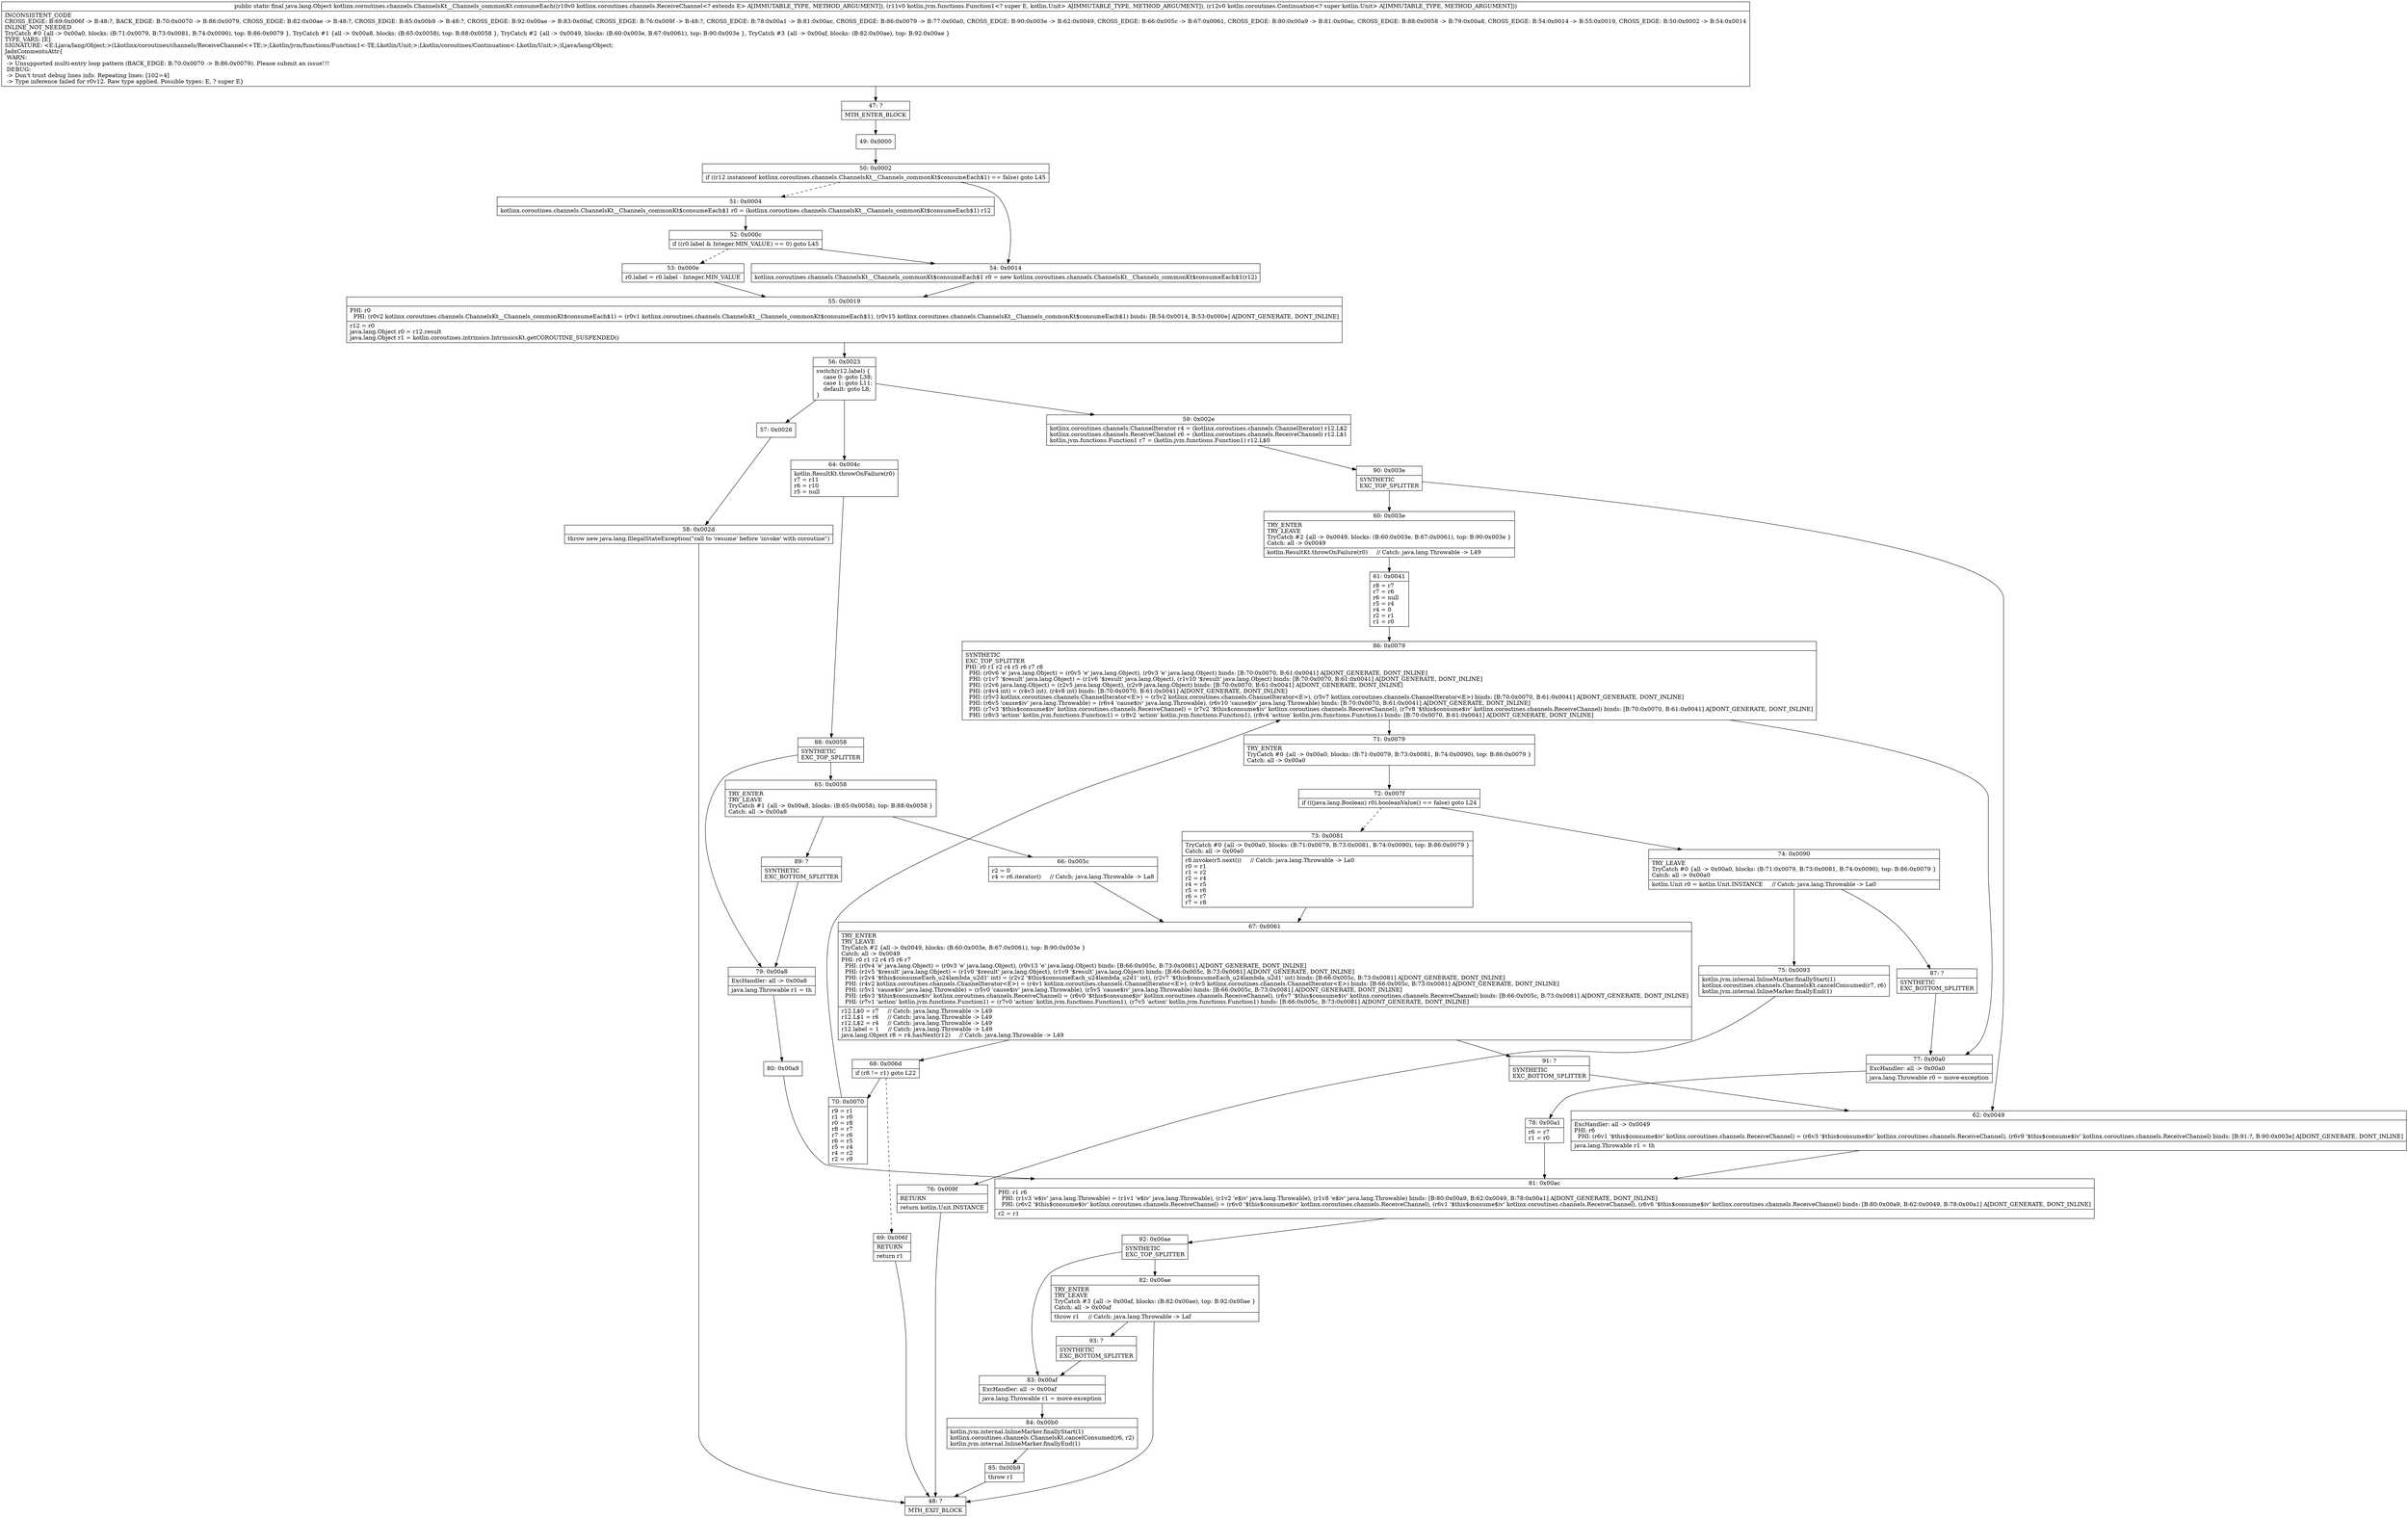 digraph "CFG forkotlinx.coroutines.channels.ChannelsKt__Channels_commonKt.consumeEach(Lkotlinx\/coroutines\/channels\/ReceiveChannel;Lkotlin\/jvm\/functions\/Function1;Lkotlin\/coroutines\/Continuation;)Ljava\/lang\/Object;" {
Node_47 [shape=record,label="{47\:\ ?|MTH_ENTER_BLOCK\l}"];
Node_49 [shape=record,label="{49\:\ 0x0000}"];
Node_50 [shape=record,label="{50\:\ 0x0002|if ((r12 instanceof kotlinx.coroutines.channels.ChannelsKt__Channels_commonKt$consumeEach$1) == false) goto L45\l}"];
Node_51 [shape=record,label="{51\:\ 0x0004|kotlinx.coroutines.channels.ChannelsKt__Channels_commonKt$consumeEach$1 r0 = (kotlinx.coroutines.channels.ChannelsKt__Channels_commonKt$consumeEach$1) r12\l}"];
Node_52 [shape=record,label="{52\:\ 0x000c|if ((r0.label & Integer.MIN_VALUE) == 0) goto L45\l}"];
Node_53 [shape=record,label="{53\:\ 0x000e|r0.label = r0.label \- Integer.MIN_VALUE\l}"];
Node_55 [shape=record,label="{55\:\ 0x0019|PHI: r0 \l  PHI: (r0v2 kotlinx.coroutines.channels.ChannelsKt__Channels_commonKt$consumeEach$1) = (r0v1 kotlinx.coroutines.channels.ChannelsKt__Channels_commonKt$consumeEach$1), (r0v15 kotlinx.coroutines.channels.ChannelsKt__Channels_commonKt$consumeEach$1) binds: [B:54:0x0014, B:53:0x000e] A[DONT_GENERATE, DONT_INLINE]\l|r12 = r0\ljava.lang.Object r0 = r12.result\ljava.lang.Object r1 = kotlin.coroutines.intrinsics.IntrinsicsKt.getCOROUTINE_SUSPENDED()\l}"];
Node_56 [shape=record,label="{56\:\ 0x0023|switch(r12.label) \{\l    case 0: goto L38;\l    case 1: goto L11;\l    default: goto L8;\l\}\l}"];
Node_57 [shape=record,label="{57\:\ 0x0026}"];
Node_58 [shape=record,label="{58\:\ 0x002d|throw new java.lang.IllegalStateException(\"call to 'resume' before 'invoke' with coroutine\")\l}"];
Node_48 [shape=record,label="{48\:\ ?|MTH_EXIT_BLOCK\l}"];
Node_59 [shape=record,label="{59\:\ 0x002e|kotlinx.coroutines.channels.ChannelIterator r4 = (kotlinx.coroutines.channels.ChannelIterator) r12.L$2\lkotlinx.coroutines.channels.ReceiveChannel r6 = (kotlinx.coroutines.channels.ReceiveChannel) r12.L$1\lkotlin.jvm.functions.Function1 r7 = (kotlin.jvm.functions.Function1) r12.L$0\l}"];
Node_90 [shape=record,label="{90\:\ 0x003e|SYNTHETIC\lEXC_TOP_SPLITTER\l}"];
Node_60 [shape=record,label="{60\:\ 0x003e|TRY_ENTER\lTRY_LEAVE\lTryCatch #2 \{all \-\> 0x0049, blocks: (B:60:0x003e, B:67:0x0061), top: B:90:0x003e \}\lCatch: all \-\> 0x0049\l|kotlin.ResultKt.throwOnFailure(r0)     \/\/ Catch: java.lang.Throwable \-\> L49\l}"];
Node_61 [shape=record,label="{61\:\ 0x0041|r8 = r7\lr7 = r6\lr6 = null\lr5 = r4\lr4 = 0\lr2 = r1\lr1 = r0\l}"];
Node_86 [shape=record,label="{86\:\ 0x0079|SYNTHETIC\lEXC_TOP_SPLITTER\lPHI: r0 r1 r2 r4 r5 r6 r7 r8 \l  PHI: (r0v6 'e' java.lang.Object) = (r0v5 'e' java.lang.Object), (r0v3 'e' java.lang.Object) binds: [B:70:0x0070, B:61:0x0041] A[DONT_GENERATE, DONT_INLINE]\l  PHI: (r1v7 '$result' java.lang.Object) = (r1v6 '$result' java.lang.Object), (r1v10 '$result' java.lang.Object) binds: [B:70:0x0070, B:61:0x0041] A[DONT_GENERATE, DONT_INLINE]\l  PHI: (r2v6 java.lang.Object) = (r2v5 java.lang.Object), (r2v9 java.lang.Object) binds: [B:70:0x0070, B:61:0x0041] A[DONT_GENERATE, DONT_INLINE]\l  PHI: (r4v4 int) = (r4v3 int), (r4v8 int) binds: [B:70:0x0070, B:61:0x0041] A[DONT_GENERATE, DONT_INLINE]\l  PHI: (r5v3 kotlinx.coroutines.channels.ChannelIterator\<E\>) = (r5v2 kotlinx.coroutines.channels.ChannelIterator\<E\>), (r5v7 kotlinx.coroutines.channels.ChannelIterator\<E\>) binds: [B:70:0x0070, B:61:0x0041] A[DONT_GENERATE, DONT_INLINE]\l  PHI: (r6v5 'cause$iv' java.lang.Throwable) = (r6v4 'cause$iv' java.lang.Throwable), (r6v10 'cause$iv' java.lang.Throwable) binds: [B:70:0x0070, B:61:0x0041] A[DONT_GENERATE, DONT_INLINE]\l  PHI: (r7v3 '$this$consume$iv' kotlinx.coroutines.channels.ReceiveChannel) = (r7v2 '$this$consume$iv' kotlinx.coroutines.channels.ReceiveChannel), (r7v8 '$this$consume$iv' kotlinx.coroutines.channels.ReceiveChannel) binds: [B:70:0x0070, B:61:0x0041] A[DONT_GENERATE, DONT_INLINE]\l  PHI: (r8v3 'action' kotlin.jvm.functions.Function1) = (r8v2 'action' kotlin.jvm.functions.Function1), (r8v4 'action' kotlin.jvm.functions.Function1) binds: [B:70:0x0070, B:61:0x0041] A[DONT_GENERATE, DONT_INLINE]\l}"];
Node_71 [shape=record,label="{71\:\ 0x0079|TRY_ENTER\lTryCatch #0 \{all \-\> 0x00a0, blocks: (B:71:0x0079, B:73:0x0081, B:74:0x0090), top: B:86:0x0079 \}\lCatch: all \-\> 0x00a0\l}"];
Node_72 [shape=record,label="{72\:\ 0x007f|if (((java.lang.Boolean) r0).booleanValue() == false) goto L24\l}"];
Node_73 [shape=record,label="{73\:\ 0x0081|TryCatch #0 \{all \-\> 0x00a0, blocks: (B:71:0x0079, B:73:0x0081, B:74:0x0090), top: B:86:0x0079 \}\lCatch: all \-\> 0x00a0\l|r8.invoke(r5.next())     \/\/ Catch: java.lang.Throwable \-\> La0\lr0 = r1\lr1 = r2\lr2 = r4\lr4 = r5\lr5 = r6\lr6 = r7\lr7 = r8\l}"];
Node_67 [shape=record,label="{67\:\ 0x0061|TRY_ENTER\lTRY_LEAVE\lTryCatch #2 \{all \-\> 0x0049, blocks: (B:60:0x003e, B:67:0x0061), top: B:90:0x003e \}\lCatch: all \-\> 0x0049\lPHI: r0 r1 r2 r4 r5 r6 r7 \l  PHI: (r0v4 'e' java.lang.Object) = (r0v3 'e' java.lang.Object), (r0v13 'e' java.lang.Object) binds: [B:66:0x005c, B:73:0x0081] A[DONT_GENERATE, DONT_INLINE]\l  PHI: (r1v5 '$result' java.lang.Object) = (r1v0 '$result' java.lang.Object), (r1v9 '$result' java.lang.Object) binds: [B:66:0x005c, B:73:0x0081] A[DONT_GENERATE, DONT_INLINE]\l  PHI: (r2v4 '$this$consumeEach_u24lambda_u2d1' int) = (r2v2 '$this$consumeEach_u24lambda_u2d1' int), (r2v7 '$this$consumeEach_u24lambda_u2d1' int) binds: [B:66:0x005c, B:73:0x0081] A[DONT_GENERATE, DONT_INLINE]\l  PHI: (r4v2 kotlinx.coroutines.channels.ChannelIterator\<E\>) = (r4v1 kotlinx.coroutines.channels.ChannelIterator\<E\>), (r4v5 kotlinx.coroutines.channels.ChannelIterator\<E\>) binds: [B:66:0x005c, B:73:0x0081] A[DONT_GENERATE, DONT_INLINE]\l  PHI: (r5v1 'cause$iv' java.lang.Throwable) = (r5v0 'cause$iv' java.lang.Throwable), (r5v5 'cause$iv' java.lang.Throwable) binds: [B:66:0x005c, B:73:0x0081] A[DONT_GENERATE, DONT_INLINE]\l  PHI: (r6v3 '$this$consume$iv' kotlinx.coroutines.channels.ReceiveChannel) = (r6v0 '$this$consume$iv' kotlinx.coroutines.channels.ReceiveChannel), (r6v7 '$this$consume$iv' kotlinx.coroutines.channels.ReceiveChannel) binds: [B:66:0x005c, B:73:0x0081] A[DONT_GENERATE, DONT_INLINE]\l  PHI: (r7v1 'action' kotlin.jvm.functions.Function1) = (r7v0 'action' kotlin.jvm.functions.Function1), (r7v5 'action' kotlin.jvm.functions.Function1) binds: [B:66:0x005c, B:73:0x0081] A[DONT_GENERATE, DONT_INLINE]\l|r12.L$0 = r7     \/\/ Catch: java.lang.Throwable \-\> L49\lr12.L$1 = r6     \/\/ Catch: java.lang.Throwable \-\> L49\lr12.L$2 = r4     \/\/ Catch: java.lang.Throwable \-\> L49\lr12.label = 1     \/\/ Catch: java.lang.Throwable \-\> L49\ljava.lang.Object r8 = r4.hasNext(r12)     \/\/ Catch: java.lang.Throwable \-\> L49\l}"];
Node_68 [shape=record,label="{68\:\ 0x006d|if (r8 != r1) goto L22\l}"];
Node_69 [shape=record,label="{69\:\ 0x006f|RETURN\l|return r1\l}"];
Node_70 [shape=record,label="{70\:\ 0x0070|r9 = r1\lr1 = r0\lr0 = r8\lr8 = r7\lr7 = r6\lr6 = r5\lr5 = r4\lr4 = r2\lr2 = r9\l}"];
Node_91 [shape=record,label="{91\:\ ?|SYNTHETIC\lEXC_BOTTOM_SPLITTER\l}"];
Node_74 [shape=record,label="{74\:\ 0x0090|TRY_LEAVE\lTryCatch #0 \{all \-\> 0x00a0, blocks: (B:71:0x0079, B:73:0x0081, B:74:0x0090), top: B:86:0x0079 \}\lCatch: all \-\> 0x00a0\l|kotlin.Unit r0 = kotlin.Unit.INSTANCE     \/\/ Catch: java.lang.Throwable \-\> La0\l}"];
Node_75 [shape=record,label="{75\:\ 0x0093|kotlin.jvm.internal.InlineMarker.finallyStart(1)\lkotlinx.coroutines.channels.ChannelsKt.cancelConsumed(r7, r6)\lkotlin.jvm.internal.InlineMarker.finallyEnd(1)\l}"];
Node_76 [shape=record,label="{76\:\ 0x009f|RETURN\l|return kotlin.Unit.INSTANCE\l}"];
Node_87 [shape=record,label="{87\:\ ?|SYNTHETIC\lEXC_BOTTOM_SPLITTER\l}"];
Node_77 [shape=record,label="{77\:\ 0x00a0|ExcHandler: all \-\> 0x00a0\l|java.lang.Throwable r0 = move\-exception\l}"];
Node_78 [shape=record,label="{78\:\ 0x00a1|r6 = r7\lr1 = r0\l}"];
Node_81 [shape=record,label="{81\:\ 0x00ac|PHI: r1 r6 \l  PHI: (r1v3 'e$iv' java.lang.Throwable) = (r1v1 'e$iv' java.lang.Throwable), (r1v2 'e$iv' java.lang.Throwable), (r1v8 'e$iv' java.lang.Throwable) binds: [B:80:0x00a9, B:62:0x0049, B:78:0x00a1] A[DONT_GENERATE, DONT_INLINE]\l  PHI: (r6v2 '$this$consume$iv' kotlinx.coroutines.channels.ReceiveChannel) = (r6v0 '$this$consume$iv' kotlinx.coroutines.channels.ReceiveChannel), (r6v1 '$this$consume$iv' kotlinx.coroutines.channels.ReceiveChannel), (r6v6 '$this$consume$iv' kotlinx.coroutines.channels.ReceiveChannel) binds: [B:80:0x00a9, B:62:0x0049, B:78:0x00a1] A[DONT_GENERATE, DONT_INLINE]\l|r2 = r1\l}"];
Node_92 [shape=record,label="{92\:\ 0x00ae|SYNTHETIC\lEXC_TOP_SPLITTER\l}"];
Node_82 [shape=record,label="{82\:\ 0x00ae|TRY_ENTER\lTRY_LEAVE\lTryCatch #3 \{all \-\> 0x00af, blocks: (B:82:0x00ae), top: B:92:0x00ae \}\lCatch: all \-\> 0x00af\l|throw r1     \/\/ Catch: java.lang.Throwable \-\> Laf\l}"];
Node_93 [shape=record,label="{93\:\ ?|SYNTHETIC\lEXC_BOTTOM_SPLITTER\l}"];
Node_83 [shape=record,label="{83\:\ 0x00af|ExcHandler: all \-\> 0x00af\l|java.lang.Throwable r1 = move\-exception\l}"];
Node_84 [shape=record,label="{84\:\ 0x00b0|kotlin.jvm.internal.InlineMarker.finallyStart(1)\lkotlinx.coroutines.channels.ChannelsKt.cancelConsumed(r6, r2)\lkotlin.jvm.internal.InlineMarker.finallyEnd(1)\l}"];
Node_85 [shape=record,label="{85\:\ 0x00b9|throw r1\l}"];
Node_62 [shape=record,label="{62\:\ 0x0049|ExcHandler: all \-\> 0x0049\lPHI: r6 \l  PHI: (r6v1 '$this$consume$iv' kotlinx.coroutines.channels.ReceiveChannel) = (r6v3 '$this$consume$iv' kotlinx.coroutines.channels.ReceiveChannel), (r6v9 '$this$consume$iv' kotlinx.coroutines.channels.ReceiveChannel) binds: [B:91:?, B:90:0x003e] A[DONT_GENERATE, DONT_INLINE]\l|java.lang.Throwable r1 = th\l}"];
Node_64 [shape=record,label="{64\:\ 0x004c|kotlin.ResultKt.throwOnFailure(r0)\lr7 = r11\lr6 = r10\lr5 = null\l}"];
Node_88 [shape=record,label="{88\:\ 0x0058|SYNTHETIC\lEXC_TOP_SPLITTER\l}"];
Node_65 [shape=record,label="{65\:\ 0x0058|TRY_ENTER\lTRY_LEAVE\lTryCatch #1 \{all \-\> 0x00a8, blocks: (B:65:0x0058), top: B:88:0x0058 \}\lCatch: all \-\> 0x00a8\l}"];
Node_66 [shape=record,label="{66\:\ 0x005c|r2 = 0\lr4 = r6.iterator()     \/\/ Catch: java.lang.Throwable \-\> La8\l}"];
Node_89 [shape=record,label="{89\:\ ?|SYNTHETIC\lEXC_BOTTOM_SPLITTER\l}"];
Node_79 [shape=record,label="{79\:\ 0x00a8|ExcHandler: all \-\> 0x00a8\l|java.lang.Throwable r1 = th\l}"];
Node_80 [shape=record,label="{80\:\ 0x00a9}"];
Node_54 [shape=record,label="{54\:\ 0x0014|kotlinx.coroutines.channels.ChannelsKt__Channels_commonKt$consumeEach$1 r0 = new kotlinx.coroutines.channels.ChannelsKt__Channels_commonKt$consumeEach$1(r12)\l}"];
MethodNode[shape=record,label="{public static final java.lang.Object kotlinx.coroutines.channels.ChannelsKt__Channels_commonKt.consumeEach((r10v0 kotlinx.coroutines.channels.ReceiveChannel\<? extends E\> A[IMMUTABLE_TYPE, METHOD_ARGUMENT]), (r11v0 kotlin.jvm.functions.Function1\<? super E, kotlin.Unit\> A[IMMUTABLE_TYPE, METHOD_ARGUMENT]), (r12v0 kotlin.coroutines.Continuation\<? super kotlin.Unit\> A[IMMUTABLE_TYPE, METHOD_ARGUMENT]))  | INCONSISTENT_CODE\lCROSS_EDGE: B:69:0x006f \-\> B:48:?, BACK_EDGE: B:70:0x0070 \-\> B:86:0x0079, CROSS_EDGE: B:82:0x00ae \-\> B:48:?, CROSS_EDGE: B:85:0x00b9 \-\> B:48:?, CROSS_EDGE: B:92:0x00ae \-\> B:83:0x00af, CROSS_EDGE: B:76:0x009f \-\> B:48:?, CROSS_EDGE: B:78:0x00a1 \-\> B:81:0x00ac, CROSS_EDGE: B:86:0x0079 \-\> B:77:0x00a0, CROSS_EDGE: B:90:0x003e \-\> B:62:0x0049, CROSS_EDGE: B:66:0x005c \-\> B:67:0x0061, CROSS_EDGE: B:80:0x00a9 \-\> B:81:0x00ac, CROSS_EDGE: B:88:0x0058 \-\> B:79:0x00a8, CROSS_EDGE: B:54:0x0014 \-\> B:55:0x0019, CROSS_EDGE: B:50:0x0002 \-\> B:54:0x0014\lINLINE_NOT_NEEDED\lTryCatch #0 \{all \-\> 0x00a0, blocks: (B:71:0x0079, B:73:0x0081, B:74:0x0090), top: B:86:0x0079 \}, TryCatch #1 \{all \-\> 0x00a8, blocks: (B:65:0x0058), top: B:88:0x0058 \}, TryCatch #2 \{all \-\> 0x0049, blocks: (B:60:0x003e, B:67:0x0061), top: B:90:0x003e \}, TryCatch #3 \{all \-\> 0x00af, blocks: (B:82:0x00ae), top: B:92:0x00ae \}\lTYPE_VARS: [E]\lSIGNATURE: \<E:Ljava\/lang\/Object;\>(Lkotlinx\/coroutines\/channels\/ReceiveChannel\<+TE;\>;Lkotlin\/jvm\/functions\/Function1\<\-TE;Lkotlin\/Unit;\>;Lkotlin\/coroutines\/Continuation\<\-Lkotlin\/Unit;\>;)Ljava\/lang\/Object;\lJadxCommentsAttr\{\l WARN: \l \-\> Unsupported multi\-entry loop pattern (BACK_EDGE: B:70:0x0070 \-\> B:86:0x0079). Please submit an issue!!!\l DEBUG: \l \-\> Don't trust debug lines info. Repeating lines: [102=4]\l \-\> Type inference failed for r0v12. Raw type applied. Possible types: E, ? super E\}\l}"];
MethodNode -> Node_47;Node_47 -> Node_49;
Node_49 -> Node_50;
Node_50 -> Node_51[style=dashed];
Node_50 -> Node_54;
Node_51 -> Node_52;
Node_52 -> Node_53[style=dashed];
Node_52 -> Node_54;
Node_53 -> Node_55;
Node_55 -> Node_56;
Node_56 -> Node_57;
Node_56 -> Node_59;
Node_56 -> Node_64;
Node_57 -> Node_58;
Node_58 -> Node_48;
Node_59 -> Node_90;
Node_90 -> Node_60;
Node_90 -> Node_62;
Node_60 -> Node_61;
Node_61 -> Node_86;
Node_86 -> Node_71;
Node_86 -> Node_77;
Node_71 -> Node_72;
Node_72 -> Node_73[style=dashed];
Node_72 -> Node_74;
Node_73 -> Node_67;
Node_67 -> Node_68;
Node_67 -> Node_91;
Node_68 -> Node_69[style=dashed];
Node_68 -> Node_70;
Node_69 -> Node_48;
Node_70 -> Node_86;
Node_91 -> Node_62;
Node_74 -> Node_75;
Node_74 -> Node_87;
Node_75 -> Node_76;
Node_76 -> Node_48;
Node_87 -> Node_77;
Node_77 -> Node_78;
Node_78 -> Node_81;
Node_81 -> Node_92;
Node_92 -> Node_82;
Node_92 -> Node_83;
Node_82 -> Node_48;
Node_82 -> Node_93;
Node_93 -> Node_83;
Node_83 -> Node_84;
Node_84 -> Node_85;
Node_85 -> Node_48;
Node_62 -> Node_81;
Node_64 -> Node_88;
Node_88 -> Node_65;
Node_88 -> Node_79;
Node_65 -> Node_66;
Node_65 -> Node_89;
Node_66 -> Node_67;
Node_89 -> Node_79;
Node_79 -> Node_80;
Node_80 -> Node_81;
Node_54 -> Node_55;
}

